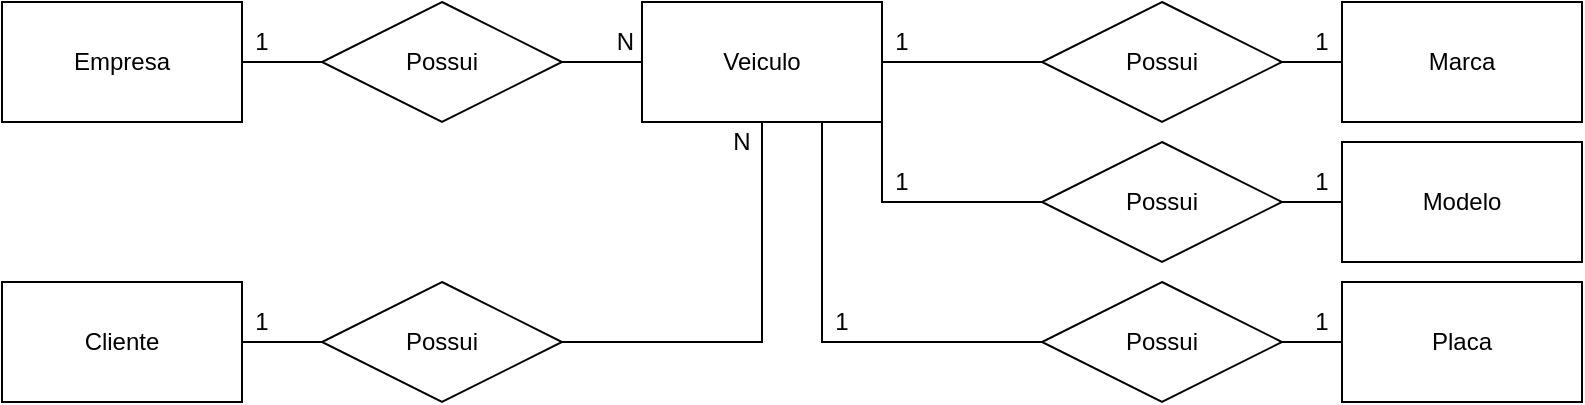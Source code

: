 <mxfile version="14.9.3" type="device"><diagram id="vDhZies7B8oQ36lc8SBk" name="Page-1"><mxGraphModel dx="1087" dy="987" grid="1" gridSize="10" guides="1" tooltips="1" connect="1" arrows="1" fold="1" page="1" pageScale="1" pageWidth="827" pageHeight="1169" math="0" shadow="0"><root><mxCell id="0"/><mxCell id="1" parent="0"/><mxCell id="OecPCO3iYkgJ3T45n8rJ-12" style="edgeStyle=orthogonalEdgeStyle;rounded=0;orthogonalLoop=1;jettySize=auto;html=1;entryX=0;entryY=0.5;entryDx=0;entryDy=0;endArrow=none;endFill=0;" edge="1" parent="1" source="OecPCO3iYkgJ3T45n8rJ-1" target="OecPCO3iYkgJ3T45n8rJ-2"><mxGeometry relative="1" as="geometry"/></mxCell><mxCell id="OecPCO3iYkgJ3T45n8rJ-1" value="Empresa" style="rounded=0;whiteSpace=wrap;html=1;" vertex="1" parent="1"><mxGeometry x="10" y="10" width="120" height="60" as="geometry"/></mxCell><mxCell id="OecPCO3iYkgJ3T45n8rJ-13" style="edgeStyle=orthogonalEdgeStyle;rounded=0;orthogonalLoop=1;jettySize=auto;html=1;entryX=0;entryY=0.5;entryDx=0;entryDy=0;endArrow=none;endFill=0;" edge="1" parent="1" source="OecPCO3iYkgJ3T45n8rJ-2" target="OecPCO3iYkgJ3T45n8rJ-3"><mxGeometry relative="1" as="geometry"/></mxCell><mxCell id="OecPCO3iYkgJ3T45n8rJ-2" value="Possui" style="shape=rhombus;perimeter=rhombusPerimeter;whiteSpace=wrap;html=1;align=center;" vertex="1" parent="1"><mxGeometry x="170" y="10" width="120" height="60" as="geometry"/></mxCell><mxCell id="OecPCO3iYkgJ3T45n8rJ-16" style="edgeStyle=orthogonalEdgeStyle;rounded=0;orthogonalLoop=1;jettySize=auto;html=1;entryX=0;entryY=0.5;entryDx=0;entryDy=0;endArrow=none;endFill=0;" edge="1" parent="1" source="OecPCO3iYkgJ3T45n8rJ-3" target="OecPCO3iYkgJ3T45n8rJ-6"><mxGeometry relative="1" as="geometry"/></mxCell><mxCell id="OecPCO3iYkgJ3T45n8rJ-17" style="edgeStyle=orthogonalEdgeStyle;rounded=0;orthogonalLoop=1;jettySize=auto;html=1;exitX=1;exitY=0.75;exitDx=0;exitDy=0;entryX=0;entryY=0.5;entryDx=0;entryDy=0;endArrow=none;endFill=0;" edge="1" parent="1" source="OecPCO3iYkgJ3T45n8rJ-3" target="OecPCO3iYkgJ3T45n8rJ-7"><mxGeometry relative="1" as="geometry"><Array as="points"><mxPoint x="450" y="110"/></Array></mxGeometry></mxCell><mxCell id="OecPCO3iYkgJ3T45n8rJ-18" style="edgeStyle=orthogonalEdgeStyle;rounded=0;orthogonalLoop=1;jettySize=auto;html=1;exitX=0.75;exitY=1;exitDx=0;exitDy=0;entryX=0;entryY=0.5;entryDx=0;entryDy=0;endArrow=none;endFill=0;" edge="1" parent="1" source="OecPCO3iYkgJ3T45n8rJ-3" target="OecPCO3iYkgJ3T45n8rJ-8"><mxGeometry relative="1" as="geometry"/></mxCell><mxCell id="OecPCO3iYkgJ3T45n8rJ-3" value="Veiculo" style="rounded=0;whiteSpace=wrap;html=1;" vertex="1" parent="1"><mxGeometry x="330" y="10" width="120" height="60" as="geometry"/></mxCell><mxCell id="OecPCO3iYkgJ3T45n8rJ-15" style="edgeStyle=orthogonalEdgeStyle;rounded=0;orthogonalLoop=1;jettySize=auto;html=1;entryX=0.5;entryY=1;entryDx=0;entryDy=0;endArrow=none;endFill=0;" edge="1" parent="1" source="OecPCO3iYkgJ3T45n8rJ-4" target="OecPCO3iYkgJ3T45n8rJ-3"><mxGeometry relative="1" as="geometry"/></mxCell><mxCell id="OecPCO3iYkgJ3T45n8rJ-4" value="Possui" style="shape=rhombus;perimeter=rhombusPerimeter;whiteSpace=wrap;html=1;align=center;" vertex="1" parent="1"><mxGeometry x="170" y="150" width="120" height="60" as="geometry"/></mxCell><mxCell id="OecPCO3iYkgJ3T45n8rJ-14" style="edgeStyle=orthogonalEdgeStyle;rounded=0;orthogonalLoop=1;jettySize=auto;html=1;entryX=0;entryY=0.5;entryDx=0;entryDy=0;endArrow=none;endFill=0;" edge="1" parent="1" source="OecPCO3iYkgJ3T45n8rJ-5" target="OecPCO3iYkgJ3T45n8rJ-4"><mxGeometry relative="1" as="geometry"/></mxCell><mxCell id="OecPCO3iYkgJ3T45n8rJ-5" value="Cliente" style="rounded=0;whiteSpace=wrap;html=1;" vertex="1" parent="1"><mxGeometry x="10" y="150" width="120" height="60" as="geometry"/></mxCell><mxCell id="OecPCO3iYkgJ3T45n8rJ-21" style="edgeStyle=orthogonalEdgeStyle;rounded=0;orthogonalLoop=1;jettySize=auto;html=1;entryX=0;entryY=0.5;entryDx=0;entryDy=0;endArrow=none;endFill=0;" edge="1" parent="1" source="OecPCO3iYkgJ3T45n8rJ-6" target="OecPCO3iYkgJ3T45n8rJ-9"><mxGeometry relative="1" as="geometry"/></mxCell><mxCell id="OecPCO3iYkgJ3T45n8rJ-6" value="Possui" style="shape=rhombus;perimeter=rhombusPerimeter;whiteSpace=wrap;html=1;align=center;" vertex="1" parent="1"><mxGeometry x="530" y="10" width="120" height="60" as="geometry"/></mxCell><mxCell id="OecPCO3iYkgJ3T45n8rJ-20" style="edgeStyle=orthogonalEdgeStyle;rounded=0;orthogonalLoop=1;jettySize=auto;html=1;exitX=1;exitY=0.5;exitDx=0;exitDy=0;entryX=0;entryY=0.5;entryDx=0;entryDy=0;endArrow=none;endFill=0;" edge="1" parent="1" source="OecPCO3iYkgJ3T45n8rJ-7" target="OecPCO3iYkgJ3T45n8rJ-10"><mxGeometry relative="1" as="geometry"/></mxCell><mxCell id="OecPCO3iYkgJ3T45n8rJ-7" value="Possui" style="shape=rhombus;perimeter=rhombusPerimeter;whiteSpace=wrap;html=1;align=center;" vertex="1" parent="1"><mxGeometry x="530" y="80" width="120" height="60" as="geometry"/></mxCell><mxCell id="OecPCO3iYkgJ3T45n8rJ-19" style="edgeStyle=orthogonalEdgeStyle;rounded=0;orthogonalLoop=1;jettySize=auto;html=1;entryX=0;entryY=0.5;entryDx=0;entryDy=0;endArrow=none;endFill=0;" edge="1" parent="1" source="OecPCO3iYkgJ3T45n8rJ-8" target="OecPCO3iYkgJ3T45n8rJ-11"><mxGeometry relative="1" as="geometry"/></mxCell><mxCell id="OecPCO3iYkgJ3T45n8rJ-8" value="Possui" style="shape=rhombus;perimeter=rhombusPerimeter;whiteSpace=wrap;html=1;align=center;" vertex="1" parent="1"><mxGeometry x="530" y="150" width="120" height="60" as="geometry"/></mxCell><mxCell id="OecPCO3iYkgJ3T45n8rJ-9" value="Marca" style="rounded=0;whiteSpace=wrap;html=1;" vertex="1" parent="1"><mxGeometry x="680" y="10" width="120" height="60" as="geometry"/></mxCell><mxCell id="OecPCO3iYkgJ3T45n8rJ-10" value="Modelo" style="rounded=0;whiteSpace=wrap;html=1;" vertex="1" parent="1"><mxGeometry x="680" y="80" width="120" height="60" as="geometry"/></mxCell><mxCell id="OecPCO3iYkgJ3T45n8rJ-11" value="Placa" style="rounded=0;whiteSpace=wrap;html=1;" vertex="1" parent="1"><mxGeometry x="680" y="150" width="120" height="60" as="geometry"/></mxCell><mxCell id="OecPCO3iYkgJ3T45n8rJ-22" value="1" style="text;html=1;strokeColor=none;fillColor=none;align=center;verticalAlign=middle;whiteSpace=wrap;rounded=0;" vertex="1" parent="1"><mxGeometry x="450" y="20" width="20" height="20" as="geometry"/></mxCell><mxCell id="OecPCO3iYkgJ3T45n8rJ-23" value="1" style="text;html=1;strokeColor=none;fillColor=none;align=center;verticalAlign=middle;whiteSpace=wrap;rounded=0;" vertex="1" parent="1"><mxGeometry x="660" y="20" width="20" height="20" as="geometry"/></mxCell><mxCell id="OecPCO3iYkgJ3T45n8rJ-24" value="1" style="text;html=1;strokeColor=none;fillColor=none;align=center;verticalAlign=middle;whiteSpace=wrap;rounded=0;" vertex="1" parent="1"><mxGeometry x="660" y="90" width="20" height="20" as="geometry"/></mxCell><mxCell id="OecPCO3iYkgJ3T45n8rJ-25" value="1" style="text;html=1;strokeColor=none;fillColor=none;align=center;verticalAlign=middle;whiteSpace=wrap;rounded=0;" vertex="1" parent="1"><mxGeometry x="450" y="90" width="20" height="20" as="geometry"/></mxCell><mxCell id="OecPCO3iYkgJ3T45n8rJ-26" value="1" style="text;html=1;strokeColor=none;fillColor=none;align=center;verticalAlign=middle;whiteSpace=wrap;rounded=0;" vertex="1" parent="1"><mxGeometry x="420" y="160" width="20" height="20" as="geometry"/></mxCell><mxCell id="OecPCO3iYkgJ3T45n8rJ-27" value="1" style="text;html=1;strokeColor=none;fillColor=none;align=center;verticalAlign=middle;whiteSpace=wrap;rounded=0;" vertex="1" parent="1"><mxGeometry x="660" y="160" width="20" height="20" as="geometry"/></mxCell><mxCell id="OecPCO3iYkgJ3T45n8rJ-28" value="&amp;nbsp;N" style="text;html=1;strokeColor=none;fillColor=none;align=center;verticalAlign=middle;whiteSpace=wrap;rounded=0;" vertex="1" parent="1"><mxGeometry x="310" y="20" width="20" height="20" as="geometry"/></mxCell><mxCell id="OecPCO3iYkgJ3T45n8rJ-29" value="1" style="text;html=1;strokeColor=none;fillColor=none;align=center;verticalAlign=middle;whiteSpace=wrap;rounded=0;" vertex="1" parent="1"><mxGeometry x="130" y="20" width="20" height="20" as="geometry"/></mxCell><mxCell id="OecPCO3iYkgJ3T45n8rJ-30" value="1" style="text;html=1;strokeColor=none;fillColor=none;align=center;verticalAlign=middle;whiteSpace=wrap;rounded=0;" vertex="1" parent="1"><mxGeometry x="130" y="160" width="20" height="20" as="geometry"/></mxCell><mxCell id="OecPCO3iYkgJ3T45n8rJ-31" value="N" style="text;html=1;strokeColor=none;fillColor=none;align=center;verticalAlign=middle;whiteSpace=wrap;rounded=0;" vertex="1" parent="1"><mxGeometry x="370" y="70" width="20" height="20" as="geometry"/></mxCell></root></mxGraphModel></diagram></mxfile>